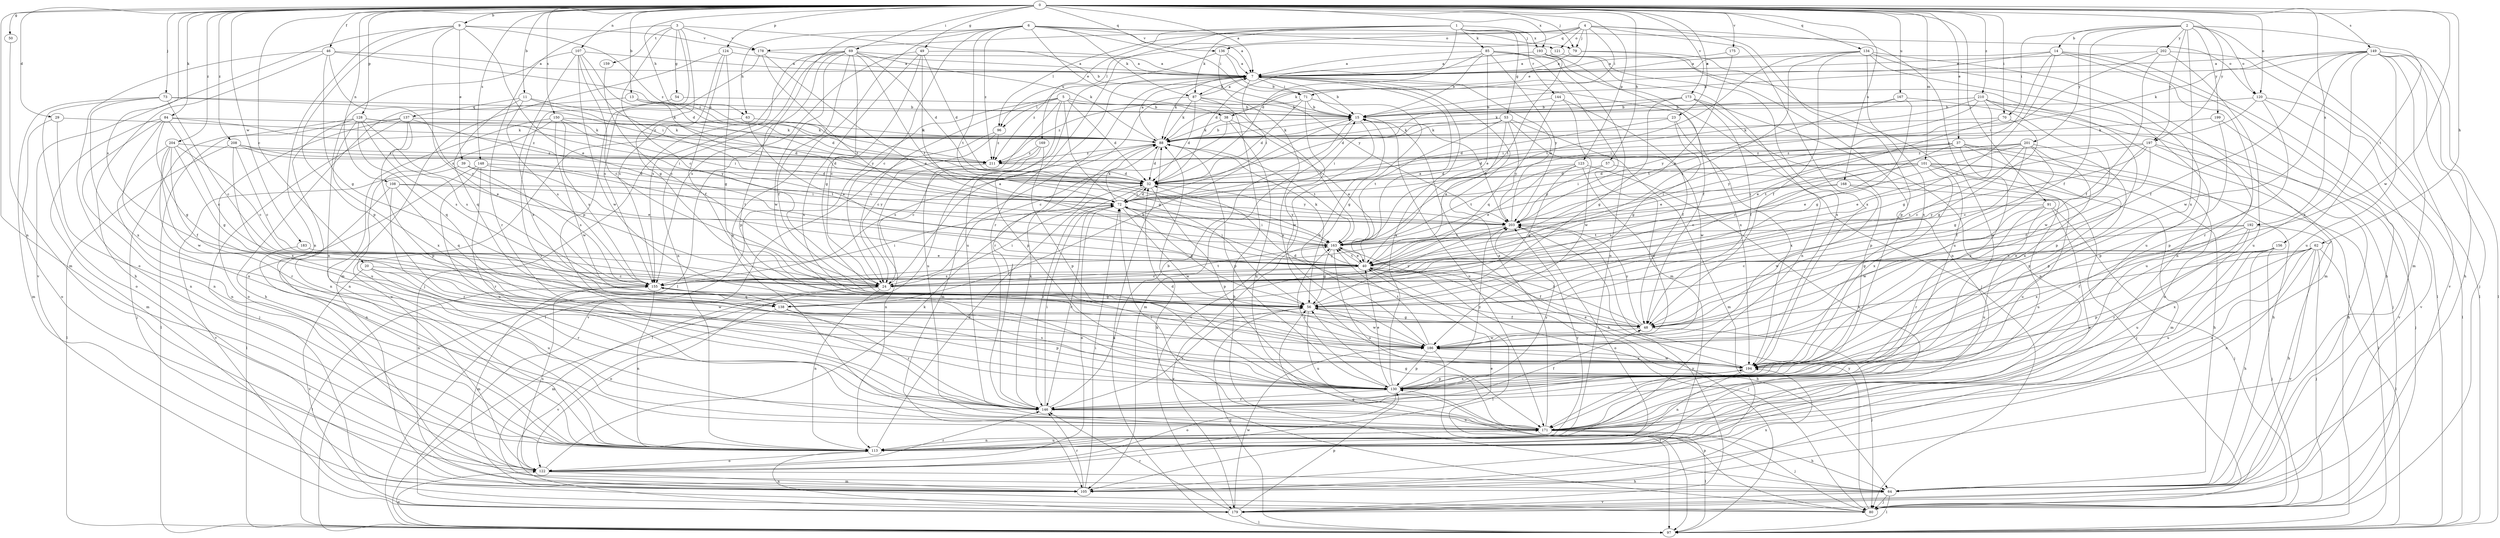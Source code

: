 strict digraph  {
0;
1;
2;
3;
4;
5;
6;
7;
9;
11;
13;
14;
15;
20;
23;
24;
29;
32;
37;
38;
39;
40;
46;
48;
49;
50;
53;
54;
56;
57;
62;
63;
64;
69;
70;
71;
72;
73;
79;
80;
84;
85;
87;
88;
91;
96;
97;
101;
105;
107;
108;
113;
120;
121;
122;
123;
124;
128;
130;
134;
136;
137;
138;
144;
146;
148;
149;
150;
155;
156;
159;
163;
167;
168;
169;
171;
173;
175;
178;
179;
183;
186;
192;
193;
194;
197;
199;
201;
202;
203;
204;
208;
210;
211;
0 -> 7  [label=a];
0 -> 9  [label=b];
0 -> 11  [label=b];
0 -> 13  [label=b];
0 -> 20  [label=c];
0 -> 23  [label=c];
0 -> 29  [label=d];
0 -> 37  [label=e];
0 -> 46  [label=f];
0 -> 49  [label=g];
0 -> 50  [label=g];
0 -> 57  [label=h];
0 -> 62  [label=h];
0 -> 63  [label=h];
0 -> 69  [label=i];
0 -> 70  [label=i];
0 -> 73  [label=j];
0 -> 79  [label=j];
0 -> 84  [label=k];
0 -> 91  [label=l];
0 -> 101  [label=m];
0 -> 107  [label=n];
0 -> 108  [label=n];
0 -> 113  [label=n];
0 -> 120  [label=o];
0 -> 123  [label=p];
0 -> 124  [label=p];
0 -> 128  [label=p];
0 -> 134  [label=q];
0 -> 136  [label=q];
0 -> 148  [label=s];
0 -> 149  [label=s];
0 -> 150  [label=s];
0 -> 155  [label=s];
0 -> 167  [label=u];
0 -> 168  [label=u];
0 -> 173  [label=v];
0 -> 175  [label=v];
0 -> 183  [label=w];
0 -> 186  [label=w];
0 -> 192  [label=x];
0 -> 193  [label=x];
0 -> 197  [label=y];
0 -> 204  [label=z];
0 -> 208  [label=z];
0 -> 210  [label=z];
1 -> 32  [label=d];
1 -> 53  [label=g];
1 -> 85  [label=k];
1 -> 87  [label=k];
1 -> 96  [label=l];
1 -> 120  [label=o];
1 -> 144  [label=r];
1 -> 146  [label=r];
1 -> 169  [label=u];
1 -> 193  [label=x];
2 -> 14  [label=b];
2 -> 48  [label=f];
2 -> 70  [label=i];
2 -> 105  [label=m];
2 -> 120  [label=o];
2 -> 156  [label=t];
2 -> 194  [label=x];
2 -> 197  [label=y];
2 -> 199  [label=y];
2 -> 201  [label=y];
2 -> 202  [label=y];
3 -> 15  [label=b];
3 -> 24  [label=c];
3 -> 54  [label=g];
3 -> 56  [label=g];
3 -> 130  [label=p];
3 -> 146  [label=r];
3 -> 159  [label=t];
3 -> 178  [label=v];
4 -> 38  [label=e];
4 -> 71  [label=i];
4 -> 79  [label=j];
4 -> 96  [label=l];
4 -> 121  [label=o];
4 -> 130  [label=p];
4 -> 136  [label=q];
4 -> 171  [label=u];
4 -> 178  [label=v];
4 -> 194  [label=x];
5 -> 15  [label=b];
5 -> 24  [label=c];
5 -> 32  [label=d];
5 -> 56  [label=g];
5 -> 96  [label=l];
5 -> 97  [label=l];
5 -> 130  [label=p];
5 -> 163  [label=t];
5 -> 171  [label=u];
6 -> 7  [label=a];
6 -> 24  [label=c];
6 -> 38  [label=e];
6 -> 63  [label=h];
6 -> 71  [label=i];
6 -> 79  [label=j];
6 -> 87  [label=k];
6 -> 97  [label=l];
6 -> 121  [label=o];
6 -> 163  [label=t];
6 -> 171  [label=u];
6 -> 211  [label=z];
7 -> 15  [label=b];
7 -> 71  [label=i];
7 -> 72  [label=i];
7 -> 87  [label=k];
7 -> 88  [label=k];
7 -> 146  [label=r];
7 -> 194  [label=x];
7 -> 211  [label=z];
9 -> 39  [label=e];
9 -> 40  [label=e];
9 -> 113  [label=n];
9 -> 130  [label=p];
9 -> 155  [label=s];
9 -> 178  [label=v];
9 -> 179  [label=v];
9 -> 211  [label=z];
11 -> 88  [label=k];
11 -> 137  [label=q];
11 -> 138  [label=q];
11 -> 155  [label=s];
11 -> 203  [label=y];
13 -> 15  [label=b];
13 -> 32  [label=d];
13 -> 64  [label=h];
13 -> 72  [label=i];
14 -> 7  [label=a];
14 -> 24  [label=c];
14 -> 64  [label=h];
14 -> 88  [label=k];
14 -> 97  [label=l];
14 -> 146  [label=r];
14 -> 203  [label=y];
15 -> 88  [label=k];
15 -> 105  [label=m];
15 -> 171  [label=u];
15 -> 179  [label=v];
20 -> 24  [label=c];
20 -> 146  [label=r];
20 -> 171  [label=u];
20 -> 179  [label=v];
20 -> 186  [label=w];
23 -> 32  [label=d];
23 -> 56  [label=g];
23 -> 88  [label=k];
23 -> 194  [label=x];
24 -> 7  [label=a];
24 -> 72  [label=i];
24 -> 105  [label=m];
24 -> 113  [label=n];
24 -> 122  [label=o];
24 -> 163  [label=t];
29 -> 88  [label=k];
29 -> 113  [label=n];
29 -> 122  [label=o];
32 -> 72  [label=i];
32 -> 130  [label=p];
32 -> 146  [label=r];
32 -> 203  [label=y];
37 -> 24  [label=c];
37 -> 40  [label=e];
37 -> 64  [label=h];
37 -> 113  [label=n];
37 -> 130  [label=p];
37 -> 194  [label=x];
37 -> 203  [label=y];
37 -> 211  [label=z];
38 -> 24  [label=c];
38 -> 40  [label=e];
38 -> 88  [label=k];
38 -> 171  [label=u];
39 -> 32  [label=d];
39 -> 40  [label=e];
39 -> 155  [label=s];
39 -> 179  [label=v];
40 -> 7  [label=a];
40 -> 24  [label=c];
40 -> 48  [label=f];
40 -> 64  [label=h];
40 -> 72  [label=i];
40 -> 80  [label=j];
40 -> 88  [label=k];
40 -> 97  [label=l];
40 -> 155  [label=s];
40 -> 163  [label=t];
46 -> 7  [label=a];
46 -> 24  [label=c];
46 -> 56  [label=g];
46 -> 64  [label=h];
46 -> 122  [label=o];
46 -> 211  [label=z];
48 -> 32  [label=d];
48 -> 56  [label=g];
48 -> 80  [label=j];
48 -> 163  [label=t];
48 -> 186  [label=w];
48 -> 203  [label=y];
49 -> 7  [label=a];
49 -> 32  [label=d];
49 -> 56  [label=g];
49 -> 72  [label=i];
49 -> 155  [label=s];
49 -> 194  [label=x];
50 -> 105  [label=m];
53 -> 40  [label=e];
53 -> 72  [label=i];
53 -> 88  [label=k];
53 -> 105  [label=m];
53 -> 163  [label=t];
53 -> 186  [label=w];
53 -> 203  [label=y];
54 -> 15  [label=b];
54 -> 146  [label=r];
56 -> 48  [label=f];
56 -> 146  [label=r];
56 -> 171  [label=u];
56 -> 186  [label=w];
56 -> 203  [label=y];
57 -> 32  [label=d];
57 -> 80  [label=j];
57 -> 203  [label=y];
62 -> 24  [label=c];
62 -> 40  [label=e];
62 -> 48  [label=f];
62 -> 80  [label=j];
62 -> 97  [label=l];
62 -> 113  [label=n];
62 -> 171  [label=u];
62 -> 179  [label=v];
62 -> 194  [label=x];
63 -> 40  [label=e];
63 -> 88  [label=k];
63 -> 122  [label=o];
64 -> 56  [label=g];
64 -> 80  [label=j];
64 -> 97  [label=l];
64 -> 179  [label=v];
69 -> 7  [label=a];
69 -> 24  [label=c];
69 -> 32  [label=d];
69 -> 48  [label=f];
69 -> 80  [label=j];
69 -> 88  [label=k];
69 -> 113  [label=n];
69 -> 130  [label=p];
69 -> 155  [label=s];
69 -> 163  [label=t];
69 -> 186  [label=w];
70 -> 40  [label=e];
70 -> 56  [label=g];
70 -> 88  [label=k];
71 -> 15  [label=b];
71 -> 32  [label=d];
71 -> 56  [label=g];
71 -> 186  [label=w];
71 -> 211  [label=z];
72 -> 32  [label=d];
72 -> 56  [label=g];
72 -> 88  [label=k];
72 -> 122  [label=o];
72 -> 146  [label=r];
72 -> 186  [label=w];
72 -> 203  [label=y];
73 -> 15  [label=b];
73 -> 24  [label=c];
73 -> 105  [label=m];
73 -> 122  [label=o];
73 -> 194  [label=x];
73 -> 211  [label=z];
79 -> 7  [label=a];
79 -> 113  [label=n];
79 -> 171  [label=u];
80 -> 88  [label=k];
80 -> 130  [label=p];
80 -> 203  [label=y];
84 -> 24  [label=c];
84 -> 56  [label=g];
84 -> 88  [label=k];
84 -> 105  [label=m];
84 -> 113  [label=n];
84 -> 171  [label=u];
84 -> 211  [label=z];
85 -> 7  [label=a];
85 -> 15  [label=b];
85 -> 32  [label=d];
85 -> 40  [label=e];
85 -> 80  [label=j];
85 -> 105  [label=m];
85 -> 113  [label=n];
85 -> 203  [label=y];
87 -> 7  [label=a];
87 -> 15  [label=b];
87 -> 32  [label=d];
87 -> 64  [label=h];
87 -> 88  [label=k];
87 -> 105  [label=m];
87 -> 194  [label=x];
88 -> 7  [label=a];
88 -> 15  [label=b];
88 -> 32  [label=d];
88 -> 130  [label=p];
88 -> 155  [label=s];
88 -> 163  [label=t];
88 -> 211  [label=z];
91 -> 80  [label=j];
91 -> 113  [label=n];
91 -> 146  [label=r];
91 -> 171  [label=u];
91 -> 186  [label=w];
91 -> 203  [label=y];
96 -> 24  [label=c];
96 -> 179  [label=v];
96 -> 211  [label=z];
97 -> 15  [label=b];
97 -> 56  [label=g];
97 -> 88  [label=k];
97 -> 122  [label=o];
101 -> 24  [label=c];
101 -> 32  [label=d];
101 -> 64  [label=h];
101 -> 72  [label=i];
101 -> 97  [label=l];
101 -> 105  [label=m];
101 -> 171  [label=u];
101 -> 194  [label=x];
101 -> 203  [label=y];
105 -> 72  [label=i];
105 -> 146  [label=r];
105 -> 194  [label=x];
107 -> 7  [label=a];
107 -> 24  [label=c];
107 -> 32  [label=d];
107 -> 72  [label=i];
107 -> 113  [label=n];
107 -> 186  [label=w];
107 -> 194  [label=x];
108 -> 72  [label=i];
108 -> 113  [label=n];
108 -> 138  [label=q];
108 -> 146  [label=r];
108 -> 203  [label=y];
113 -> 32  [label=d];
113 -> 122  [label=o];
113 -> 171  [label=u];
113 -> 203  [label=y];
120 -> 15  [label=b];
120 -> 72  [label=i];
120 -> 97  [label=l];
120 -> 130  [label=p];
120 -> 179  [label=v];
121 -> 7  [label=a];
121 -> 97  [label=l];
122 -> 40  [label=e];
122 -> 64  [label=h];
122 -> 88  [label=k];
122 -> 105  [label=m];
122 -> 146  [label=r];
122 -> 155  [label=s];
123 -> 32  [label=d];
123 -> 40  [label=e];
123 -> 113  [label=n];
123 -> 138  [label=q];
123 -> 163  [label=t];
123 -> 186  [label=w];
124 -> 7  [label=a];
124 -> 48  [label=f];
124 -> 56  [label=g];
124 -> 105  [label=m];
124 -> 155  [label=s];
128 -> 40  [label=e];
128 -> 72  [label=i];
128 -> 80  [label=j];
128 -> 88  [label=k];
128 -> 113  [label=n];
128 -> 138  [label=q];
128 -> 155  [label=s];
128 -> 194  [label=x];
130 -> 7  [label=a];
130 -> 32  [label=d];
130 -> 40  [label=e];
130 -> 122  [label=o];
130 -> 146  [label=r];
130 -> 155  [label=s];
130 -> 163  [label=t];
130 -> 194  [label=x];
130 -> 203  [label=y];
134 -> 7  [label=a];
134 -> 48  [label=f];
134 -> 105  [label=m];
134 -> 113  [label=n];
134 -> 155  [label=s];
134 -> 163  [label=t];
134 -> 171  [label=u];
134 -> 194  [label=x];
136 -> 7  [label=a];
136 -> 15  [label=b];
136 -> 171  [label=u];
136 -> 203  [label=y];
137 -> 80  [label=j];
137 -> 88  [label=k];
137 -> 97  [label=l];
137 -> 122  [label=o];
137 -> 130  [label=p];
137 -> 155  [label=s];
137 -> 203  [label=y];
138 -> 15  [label=b];
138 -> 130  [label=p];
138 -> 146  [label=r];
138 -> 179  [label=v];
144 -> 15  [label=b];
144 -> 48  [label=f];
144 -> 138  [label=q];
144 -> 186  [label=w];
146 -> 15  [label=b];
146 -> 48  [label=f];
146 -> 72  [label=i];
146 -> 88  [label=k];
146 -> 171  [label=u];
146 -> 203  [label=y];
148 -> 32  [label=d];
148 -> 97  [label=l];
148 -> 146  [label=r];
148 -> 163  [label=t];
148 -> 171  [label=u];
149 -> 7  [label=a];
149 -> 15  [label=b];
149 -> 48  [label=f];
149 -> 64  [label=h];
149 -> 80  [label=j];
149 -> 88  [label=k];
149 -> 97  [label=l];
149 -> 171  [label=u];
149 -> 179  [label=v];
149 -> 186  [label=w];
149 -> 194  [label=x];
150 -> 32  [label=d];
150 -> 72  [label=i];
150 -> 88  [label=k];
150 -> 113  [label=n];
150 -> 155  [label=s];
150 -> 171  [label=u];
150 -> 186  [label=w];
155 -> 56  [label=g];
155 -> 72  [label=i];
155 -> 97  [label=l];
155 -> 105  [label=m];
155 -> 113  [label=n];
155 -> 138  [label=q];
155 -> 203  [label=y];
156 -> 40  [label=e];
156 -> 64  [label=h];
156 -> 80  [label=j];
156 -> 130  [label=p];
156 -> 171  [label=u];
159 -> 24  [label=c];
163 -> 40  [label=e];
163 -> 56  [label=g];
163 -> 72  [label=i];
163 -> 171  [label=u];
163 -> 179  [label=v];
167 -> 15  [label=b];
167 -> 56  [label=g];
167 -> 130  [label=p];
167 -> 163  [label=t];
168 -> 72  [label=i];
168 -> 155  [label=s];
168 -> 171  [label=u];
168 -> 186  [label=w];
169 -> 24  [label=c];
169 -> 97  [label=l];
169 -> 130  [label=p];
169 -> 211  [label=z];
171 -> 7  [label=a];
171 -> 56  [label=g];
171 -> 64  [label=h];
171 -> 72  [label=i];
171 -> 80  [label=j];
171 -> 97  [label=l];
171 -> 113  [label=n];
173 -> 15  [label=b];
173 -> 32  [label=d];
173 -> 48  [label=f];
173 -> 56  [label=g];
173 -> 113  [label=n];
173 -> 130  [label=p];
175 -> 7  [label=a];
175 -> 40  [label=e];
178 -> 7  [label=a];
178 -> 40  [label=e];
178 -> 155  [label=s];
178 -> 163  [label=t];
179 -> 97  [label=l];
179 -> 113  [label=n];
179 -> 130  [label=p];
179 -> 146  [label=r];
179 -> 186  [label=w];
179 -> 203  [label=y];
183 -> 40  [label=e];
183 -> 113  [label=n];
186 -> 15  [label=b];
186 -> 97  [label=l];
186 -> 130  [label=p];
186 -> 163  [label=t];
186 -> 194  [label=x];
192 -> 56  [label=g];
192 -> 64  [label=h];
192 -> 146  [label=r];
192 -> 163  [label=t];
192 -> 171  [label=u];
192 -> 194  [label=x];
193 -> 7  [label=a];
193 -> 48  [label=f];
193 -> 113  [label=n];
193 -> 163  [label=t];
193 -> 194  [label=x];
194 -> 40  [label=e];
194 -> 113  [label=n];
194 -> 130  [label=p];
194 -> 186  [label=w];
197 -> 24  [label=c];
197 -> 40  [label=e];
197 -> 48  [label=f];
197 -> 64  [label=h];
197 -> 80  [label=j];
197 -> 155  [label=s];
197 -> 211  [label=z];
199 -> 88  [label=k];
199 -> 130  [label=p];
199 -> 179  [label=v];
201 -> 24  [label=c];
201 -> 32  [label=d];
201 -> 40  [label=e];
201 -> 48  [label=f];
201 -> 56  [label=g];
201 -> 130  [label=p];
201 -> 163  [label=t];
201 -> 194  [label=x];
201 -> 211  [label=z];
202 -> 7  [label=a];
202 -> 48  [label=f];
202 -> 72  [label=i];
202 -> 97  [label=l];
202 -> 171  [label=u];
203 -> 7  [label=a];
203 -> 15  [label=b];
203 -> 122  [label=o];
203 -> 163  [label=t];
204 -> 24  [label=c];
204 -> 48  [label=f];
204 -> 56  [label=g];
204 -> 113  [label=n];
204 -> 146  [label=r];
204 -> 186  [label=w];
204 -> 211  [label=z];
208 -> 24  [label=c];
208 -> 32  [label=d];
208 -> 97  [label=l];
208 -> 163  [label=t];
208 -> 194  [label=x];
208 -> 211  [label=z];
210 -> 15  [label=b];
210 -> 56  [label=g];
210 -> 72  [label=i];
210 -> 80  [label=j];
210 -> 88  [label=k];
210 -> 171  [label=u];
210 -> 186  [label=w];
210 -> 203  [label=y];
211 -> 32  [label=d];
211 -> 113  [label=n];
}
